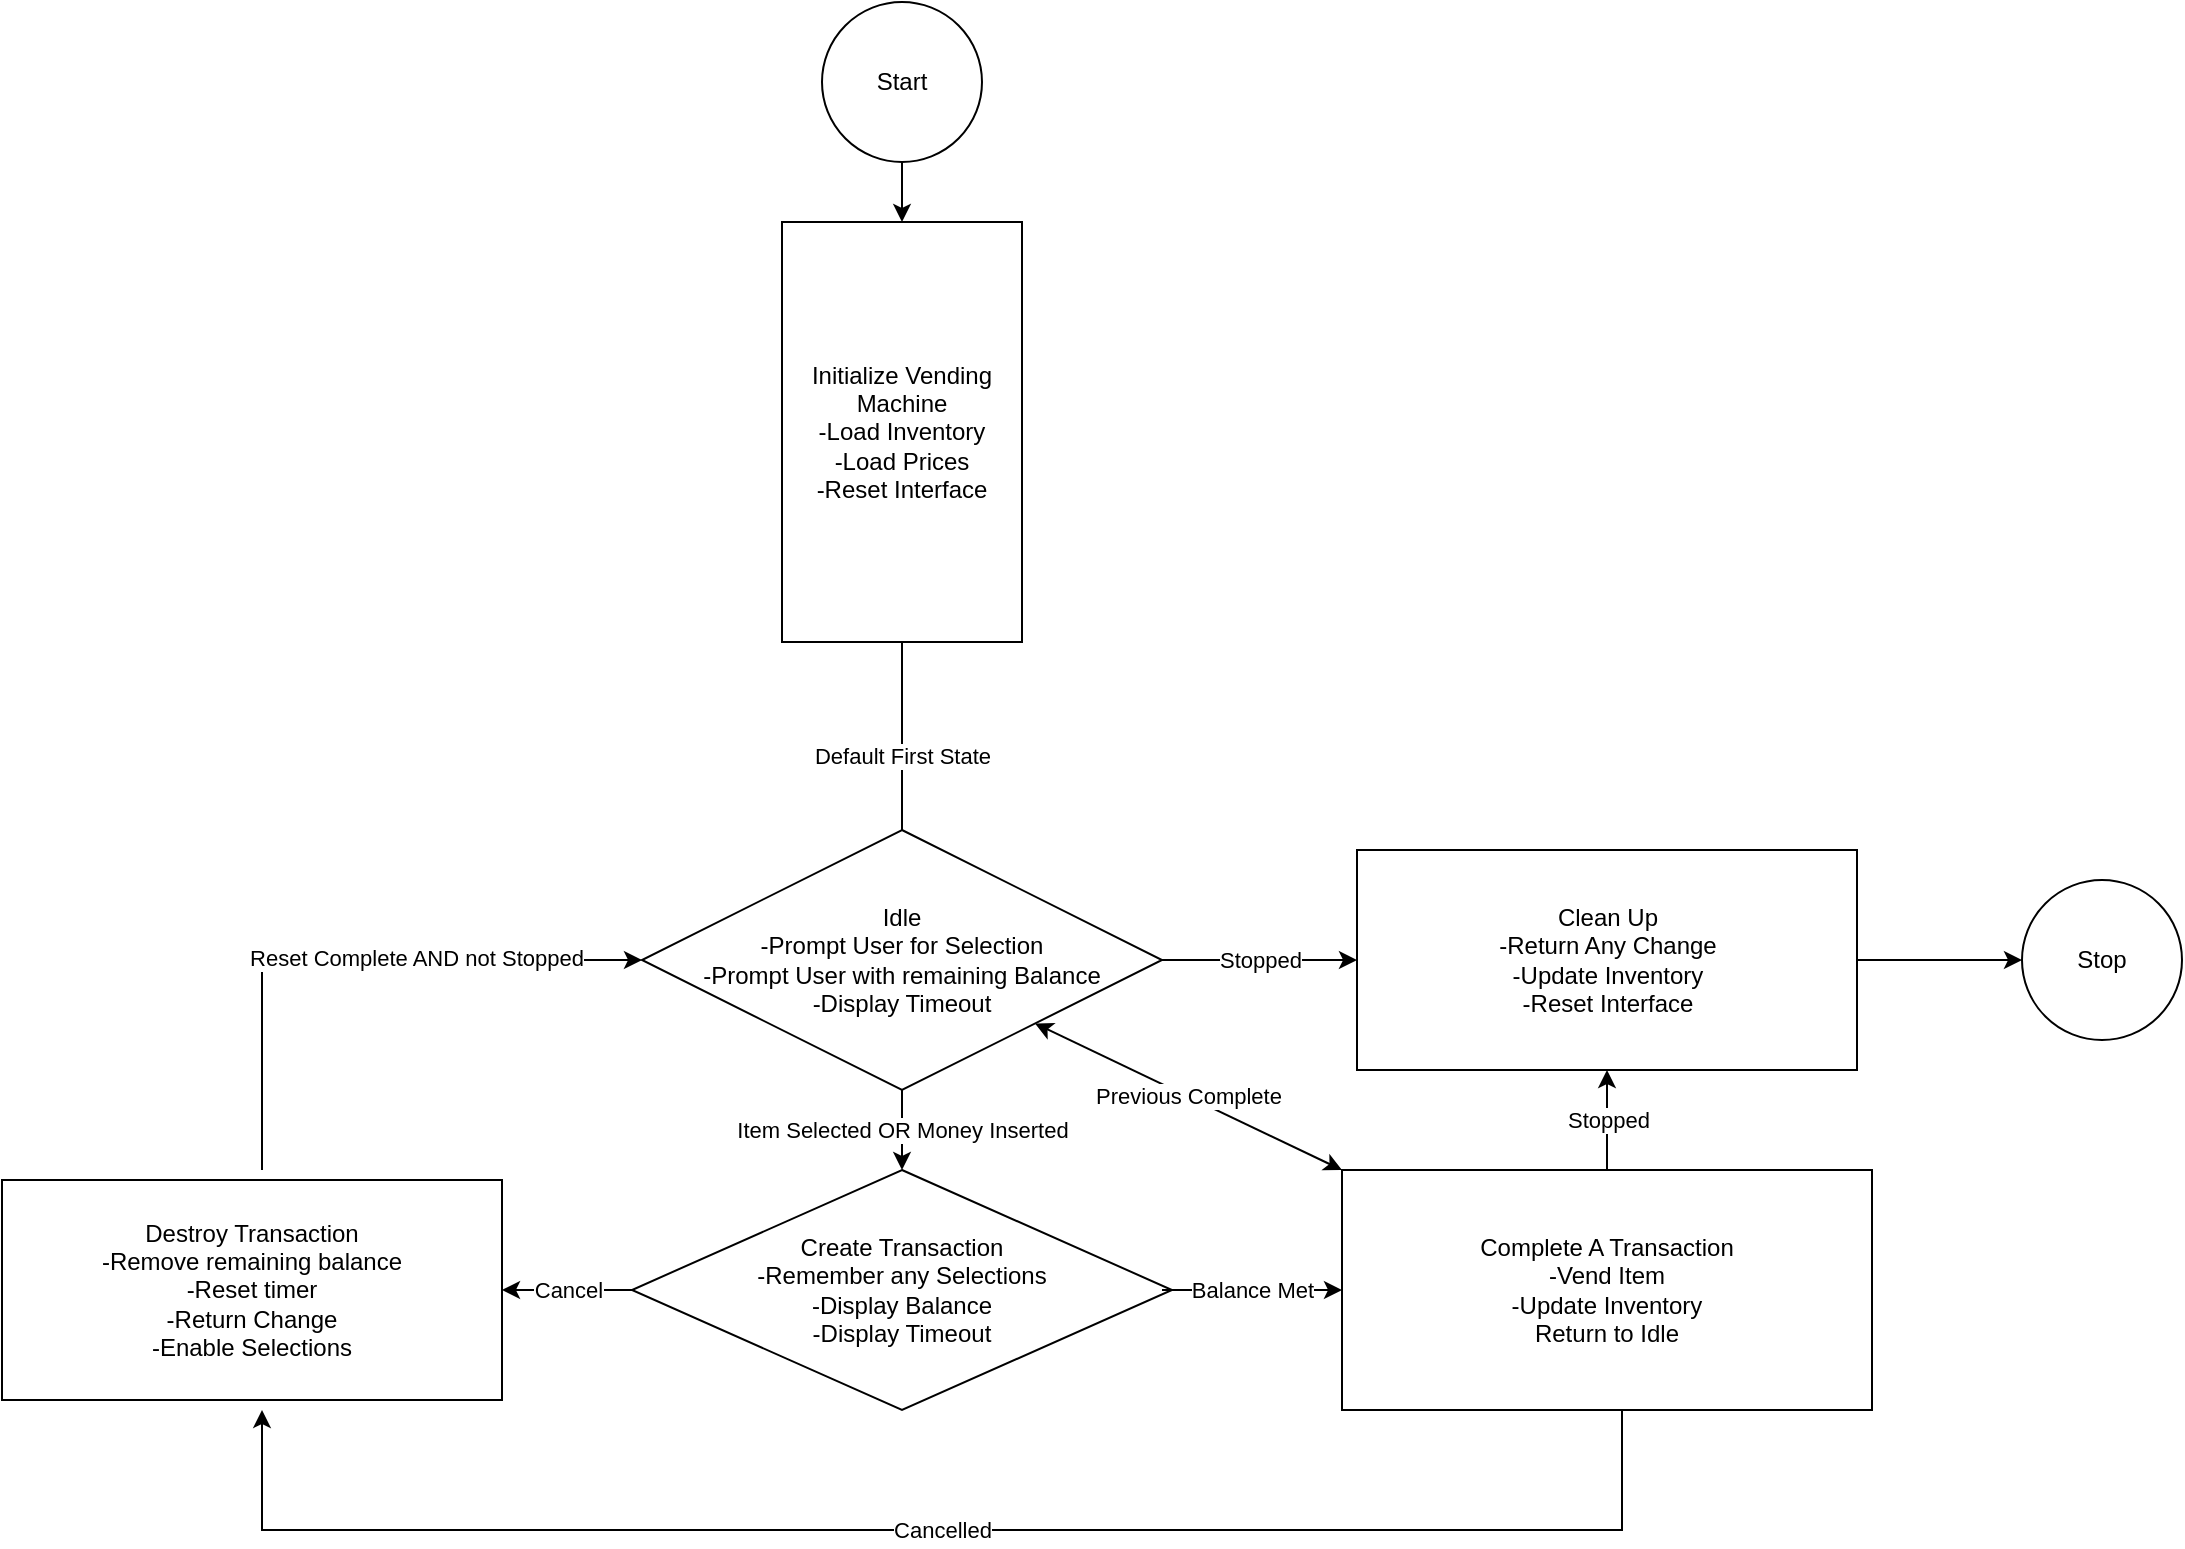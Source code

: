 <mxfile version="17.1.3" type="github">
  <diagram id="9KL8EiFrcvtgkWqstwBM" name="Page-1">
    <mxGraphModel dx="2272" dy="1886" grid="1" gridSize="10" guides="1" tooltips="1" connect="1" arrows="1" fold="1" page="1" pageScale="1" pageWidth="850" pageHeight="1100" math="0" shadow="0">
      <root>
        <mxCell id="0" />
        <mxCell id="1" parent="0" />
        <mxCell id="_1BHJZtYq-9tswRWz4bY-12" style="edgeStyle=orthogonalEdgeStyle;rounded=0;orthogonalLoop=1;jettySize=auto;html=1;exitX=0.5;exitY=1;exitDx=0;exitDy=0;entryX=0.5;entryY=0;entryDx=0;entryDy=0;" edge="1" parent="1" source="_1BHJZtYq-9tswRWz4bY-1" target="_1BHJZtYq-9tswRWz4bY-2">
          <mxGeometry relative="1" as="geometry" />
        </mxCell>
        <mxCell id="_1BHJZtYq-9tswRWz4bY-1" value="Start" style="ellipse;whiteSpace=wrap;html=1;aspect=fixed;" vertex="1" parent="1">
          <mxGeometry x="80" y="-44" width="80" height="80" as="geometry" />
        </mxCell>
        <mxCell id="_1BHJZtYq-9tswRWz4bY-2" value="Initialize Vending Machine&lt;br&gt;-Load Inventory&lt;br&gt;-Load Prices&lt;br&gt;-Reset Interface" style="rounded=0;whiteSpace=wrap;html=1;" vertex="1" parent="1">
          <mxGeometry x="60" y="66" width="120" height="210" as="geometry" />
        </mxCell>
        <mxCell id="_1BHJZtYq-9tswRWz4bY-4" value="Complete A Transaction&lt;br&gt;-Vend Item&lt;br&gt;-Update Inventory&lt;br&gt;Return to Idle" style="rounded=0;whiteSpace=wrap;html=1;" vertex="1" parent="1">
          <mxGeometry x="340" y="540" width="265" height="120" as="geometry" />
        </mxCell>
        <mxCell id="_1BHJZtYq-9tswRWz4bY-8" value="Destroy Transaction&lt;br&gt;-Remove remaining balance&lt;br&gt;-Reset timer&lt;br&gt;-Return Change&lt;br&gt;-Enable Selections" style="rounded=0;whiteSpace=wrap;html=1;" vertex="1" parent="1">
          <mxGeometry x="-330" y="545" width="250" height="110" as="geometry" />
        </mxCell>
        <mxCell id="_1BHJZtYq-9tswRWz4bY-9" value="Clean Up&lt;br&gt;-Return Any Change&lt;br&gt;-Update Inventory&lt;br&gt;-Reset Interface" style="rounded=0;whiteSpace=wrap;html=1;" vertex="1" parent="1">
          <mxGeometry x="347.5" y="380" width="250" height="110" as="geometry" />
        </mxCell>
        <mxCell id="_1BHJZtYq-9tswRWz4bY-10" value="Stop" style="ellipse;whiteSpace=wrap;html=1;aspect=fixed;" vertex="1" parent="1">
          <mxGeometry x="680" y="395" width="80" height="80" as="geometry" />
        </mxCell>
        <mxCell id="_1BHJZtYq-9tswRWz4bY-13" value="Default First State" style="endArrow=classic;html=1;rounded=0;exitX=0.5;exitY=1;exitDx=0;exitDy=0;" edge="1" parent="1" source="_1BHJZtYq-9tswRWz4bY-2">
          <mxGeometry width="50" height="50" relative="1" as="geometry">
            <mxPoint x="400" y="450" as="sourcePoint" />
            <mxPoint x="120" y="390" as="targetPoint" />
          </mxGeometry>
        </mxCell>
        <mxCell id="_1BHJZtYq-9tswRWz4bY-18" value="&lt;span&gt;Idle&lt;/span&gt;&lt;br&gt;&lt;span&gt;-Prompt User for Selection&lt;/span&gt;&lt;br&gt;&lt;span&gt;-Prompt User with remaining Balance&lt;/span&gt;&lt;br&gt;&lt;span&gt;-Display Timeout&lt;/span&gt;" style="rhombus;whiteSpace=wrap;html=1;" vertex="1" parent="1">
          <mxGeometry x="-10" y="370" width="260" height="130" as="geometry" />
        </mxCell>
        <mxCell id="_1BHJZtYq-9tswRWz4bY-20" value="&lt;span&gt;Create Transaction&lt;br&gt;&lt;/span&gt;-Remember any Selections&lt;br&gt;&lt;span&gt;-Display Balance&lt;br&gt;-Display Timeout&lt;br&gt;&lt;/span&gt;" style="rhombus;whiteSpace=wrap;html=1;" vertex="1" parent="1">
          <mxGeometry x="-15" y="540" width="270" height="120" as="geometry" />
        </mxCell>
        <mxCell id="_1BHJZtYq-9tswRWz4bY-21" value="Item Selected OR Money Inserted" style="endArrow=classic;html=1;rounded=0;exitX=0.5;exitY=1;exitDx=0;exitDy=0;entryX=0.5;entryY=0;entryDx=0;entryDy=0;" edge="1" parent="1" source="_1BHJZtYq-9tswRWz4bY-18" target="_1BHJZtYq-9tswRWz4bY-20">
          <mxGeometry width="50" height="50" relative="1" as="geometry">
            <mxPoint x="180" y="440" as="sourcePoint" />
            <mxPoint x="230" y="390" as="targetPoint" />
          </mxGeometry>
        </mxCell>
        <mxCell id="_1BHJZtYq-9tswRWz4bY-22" value="Cancel" style="endArrow=classic;html=1;rounded=0;exitX=0;exitY=0.5;exitDx=0;exitDy=0;" edge="1" parent="1" source="_1BHJZtYq-9tswRWz4bY-20" target="_1BHJZtYq-9tswRWz4bY-8">
          <mxGeometry width="50" height="50" relative="1" as="geometry">
            <mxPoint x="180" y="440" as="sourcePoint" />
            <mxPoint x="230" y="390" as="targetPoint" />
          </mxGeometry>
        </mxCell>
        <mxCell id="_1BHJZtYq-9tswRWz4bY-23" value="Balance Met" style="endArrow=classic;html=1;rounded=0;" edge="1" parent="1" target="_1BHJZtYq-9tswRWz4bY-4">
          <mxGeometry width="50" height="50" relative="1" as="geometry">
            <mxPoint x="250" y="600" as="sourcePoint" />
            <mxPoint x="230" y="390" as="targetPoint" />
          </mxGeometry>
        </mxCell>
        <mxCell id="_1BHJZtYq-9tswRWz4bY-25" value="Stopped" style="endArrow=classic;html=1;rounded=0;exitX=0.5;exitY=0;exitDx=0;exitDy=0;entryX=0.5;entryY=1;entryDx=0;entryDy=0;" edge="1" parent="1" source="_1BHJZtYq-9tswRWz4bY-4" target="_1BHJZtYq-9tswRWz4bY-9">
          <mxGeometry width="50" height="50" relative="1" as="geometry">
            <mxPoint x="460" y="540" as="sourcePoint" />
            <mxPoint x="510" y="490" as="targetPoint" />
          </mxGeometry>
        </mxCell>
        <mxCell id="_1BHJZtYq-9tswRWz4bY-26" value="" style="endArrow=classic;html=1;rounded=0;exitX=1;exitY=0.5;exitDx=0;exitDy=0;entryX=0;entryY=0.5;entryDx=0;entryDy=0;" edge="1" parent="1" source="_1BHJZtYq-9tswRWz4bY-9" target="_1BHJZtYq-9tswRWz4bY-10">
          <mxGeometry width="50" height="50" relative="1" as="geometry">
            <mxPoint x="180" y="530" as="sourcePoint" />
            <mxPoint x="230" y="480" as="targetPoint" />
          </mxGeometry>
        </mxCell>
        <mxCell id="_1BHJZtYq-9tswRWz4bY-27" value="Stopped" style="endArrow=classic;html=1;rounded=0;exitX=1;exitY=0.5;exitDx=0;exitDy=0;entryX=0;entryY=0.5;entryDx=0;entryDy=0;" edge="1" parent="1" source="_1BHJZtYq-9tswRWz4bY-18" target="_1BHJZtYq-9tswRWz4bY-9">
          <mxGeometry width="50" height="50" relative="1" as="geometry">
            <mxPoint x="240" y="500" as="sourcePoint" />
            <mxPoint x="290" y="450" as="targetPoint" />
          </mxGeometry>
        </mxCell>
        <mxCell id="_1BHJZtYq-9tswRWz4bY-28" value="Previous Complete" style="endArrow=classic;startArrow=classic;html=1;rounded=0;entryX=0;entryY=0;entryDx=0;entryDy=0;" edge="1" parent="1" source="_1BHJZtYq-9tswRWz4bY-18" target="_1BHJZtYq-9tswRWz4bY-4">
          <mxGeometry width="50" height="50" relative="1" as="geometry">
            <mxPoint x="250" y="530" as="sourcePoint" />
            <mxPoint x="300" y="480" as="targetPoint" />
          </mxGeometry>
        </mxCell>
        <mxCell id="_1BHJZtYq-9tswRWz4bY-29" value="Cancelled" style="endArrow=classic;html=1;rounded=0;" edge="1" parent="1">
          <mxGeometry width="50" height="50" relative="1" as="geometry">
            <mxPoint x="480" y="660" as="sourcePoint" />
            <mxPoint x="-200" y="660" as="targetPoint" />
            <Array as="points">
              <mxPoint x="480" y="720" />
              <mxPoint x="-200" y="720" />
            </Array>
          </mxGeometry>
        </mxCell>
        <mxCell id="_1BHJZtYq-9tswRWz4bY-30" value="" style="endArrow=classic;html=1;rounded=0;entryX=0;entryY=0.5;entryDx=0;entryDy=0;" edge="1" parent="1" target="_1BHJZtYq-9tswRWz4bY-18">
          <mxGeometry width="50" height="50" relative="1" as="geometry">
            <mxPoint x="-200" y="540" as="sourcePoint" />
            <mxPoint x="230" y="520" as="targetPoint" />
            <Array as="points">
              <mxPoint x="-200" y="435" />
            </Array>
          </mxGeometry>
        </mxCell>
        <mxCell id="_1BHJZtYq-9tswRWz4bY-31" value="Reset Complete AND not Stopped" style="edgeLabel;html=1;align=center;verticalAlign=middle;resizable=0;points=[];" vertex="1" connectable="0" parent="_1BHJZtYq-9tswRWz4bY-30">
          <mxGeometry x="0.234" y="1" relative="1" as="geometry">
            <mxPoint as="offset" />
          </mxGeometry>
        </mxCell>
      </root>
    </mxGraphModel>
  </diagram>
</mxfile>
